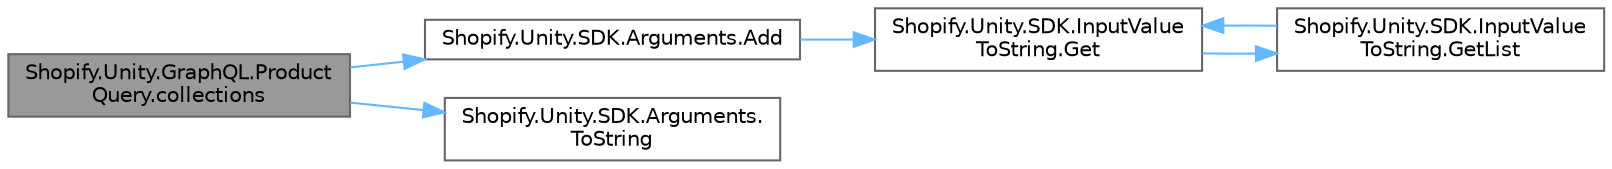 digraph "Shopify.Unity.GraphQL.ProductQuery.collections"
{
 // LATEX_PDF_SIZE
  bgcolor="transparent";
  edge [fontname=Helvetica,fontsize=10,labelfontname=Helvetica,labelfontsize=10];
  node [fontname=Helvetica,fontsize=10,shape=box,height=0.2,width=0.4];
  rankdir="LR";
  Node1 [id="Node000001",label="Shopify.Unity.GraphQL.Product\lQuery.collections",height=0.2,width=0.4,color="gray40", fillcolor="grey60", style="filled", fontcolor="black",tooltip="List of collections a product belongs to."];
  Node1 -> Node2 [id="edge6_Node000001_Node000002",color="steelblue1",style="solid",tooltip=" "];
  Node2 [id="Node000002",label="Shopify.Unity.SDK.Arguments.Add",height=0.2,width=0.4,color="grey40", fillcolor="white", style="filled",URL="$class_shopify_1_1_unity_1_1_s_d_k_1_1_arguments.html#abef16f302c9cace9158afd6dd9f1443a",tooltip="Adds an argument."];
  Node2 -> Node3 [id="edge7_Node000002_Node000003",color="steelblue1",style="solid",tooltip=" "];
  Node3 [id="Node000003",label="Shopify.Unity.SDK.InputValue\lToString.Get",height=0.2,width=0.4,color="grey40", fillcolor="white", style="filled",URL="$class_shopify_1_1_unity_1_1_s_d_k_1_1_input_value_to_string.html#a9e322e30591200883a1bd0ea67f28bf7",tooltip="Converts a C# value/object to a GraphQL string value/object."];
  Node3 -> Node4 [id="edge8_Node000003_Node000004",color="steelblue1",style="solid",tooltip=" "];
  Node4 [id="Node000004",label="Shopify.Unity.SDK.InputValue\lToString.GetList",height=0.2,width=0.4,color="grey40", fillcolor="white", style="filled",URL="$class_shopify_1_1_unity_1_1_s_d_k_1_1_input_value_to_string.html#a85551896f4b72b9c5a12f79527837600",tooltip="Returns a string representing a GraphQL list from a C# iteratable object implementing IList."];
  Node4 -> Node3 [id="edge9_Node000004_Node000003",color="steelblue1",style="solid",tooltip=" "];
  Node1 -> Node5 [id="edge10_Node000001_Node000005",color="steelblue1",style="solid",tooltip=" "];
  Node5 [id="Node000005",label="Shopify.Unity.SDK.Arguments.\lToString",height=0.2,width=0.4,color="grey40", fillcolor="white", style="filled",URL="$class_shopify_1_1_unity_1_1_s_d_k_1_1_arguments.html#af3b78af577470733593464dd4ebd344c",tooltip="Returns a string that is the a GraphQL argument list."];
}
